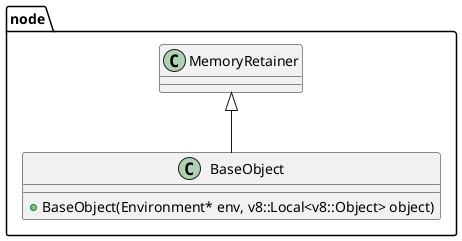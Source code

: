@startuml
namespace node {
  class BaseObject extends MemoryRetainer {
    +BaseObject(Environment* env, v8::Local<v8::Object> object)
  }
}
@enduml
